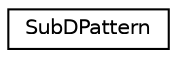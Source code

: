digraph G
{
  edge [fontname="Helvetica",fontsize="10",labelfontname="Helvetica",labelfontsize="10"];
  node [fontname="Helvetica",fontsize="10",shape=record];
  rankdir=LR;
  Node1 [label="SubDPattern",height=0.2,width=0.4,color="black", fillcolor="white", style="filled",URL="$d7/dc6/structSubDPattern.html"];
}
